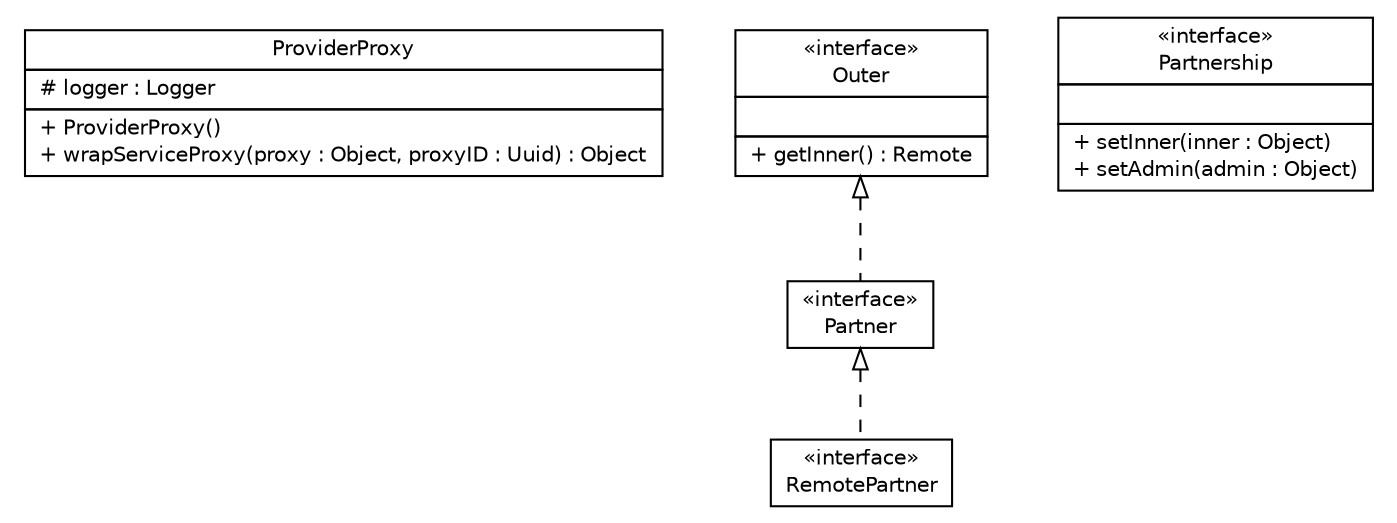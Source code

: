 #!/usr/local/bin/dot
#
# Class diagram 
# Generated by UMLGraph version R5_6 (http://www.umlgraph.org/)
#

digraph G {
	edge [fontname="Helvetica",fontsize=10,labelfontname="Helvetica",labelfontsize=10];
	node [fontname="Helvetica",fontsize=10,shape=plaintext];
	nodesep=0.25;
	ranksep=0.5;
	// sorcer.core.proxy.ProviderProxy
	c6499 [label=<<table title="sorcer.core.proxy.ProviderProxy" border="0" cellborder="1" cellspacing="0" cellpadding="2" port="p" href="./ProviderProxy.html">
		<tr><td><table border="0" cellspacing="0" cellpadding="1">
<tr><td align="center" balign="center"> ProviderProxy </td></tr>
		</table></td></tr>
		<tr><td><table border="0" cellspacing="0" cellpadding="1">
<tr><td align="left" balign="left"> # logger : Logger </td></tr>
		</table></td></tr>
		<tr><td><table border="0" cellspacing="0" cellpadding="1">
<tr><td align="left" balign="left"> + ProviderProxy() </td></tr>
<tr><td align="left" balign="left"> + wrapServiceProxy(proxy : Object, proxyID : Uuid) : Object </td></tr>
		</table></td></tr>
		</table>>, URL="./ProviderProxy.html", fontname="Helvetica", fontcolor="black", fontsize=10.0];
	// sorcer.core.proxy.Outer
	c6500 [label=<<table title="sorcer.core.proxy.Outer" border="0" cellborder="1" cellspacing="0" cellpadding="2" port="p" href="./Outer.html">
		<tr><td><table border="0" cellspacing="0" cellpadding="1">
<tr><td align="center" balign="center"> &#171;interface&#187; </td></tr>
<tr><td align="center" balign="center"> Outer </td></tr>
		</table></td></tr>
		<tr><td><table border="0" cellspacing="0" cellpadding="1">
<tr><td align="left" balign="left">  </td></tr>
		</table></td></tr>
		<tr><td><table border="0" cellspacing="0" cellpadding="1">
<tr><td align="left" balign="left"> + getInner() : Remote </td></tr>
		</table></td></tr>
		</table>>, URL="./Outer.html", fontname="Helvetica", fontcolor="black", fontsize=10.0];
	// sorcer.core.proxy.Partnership
	c6501 [label=<<table title="sorcer.core.proxy.Partnership" border="0" cellborder="1" cellspacing="0" cellpadding="2" port="p" href="./Partnership.html">
		<tr><td><table border="0" cellspacing="0" cellpadding="1">
<tr><td align="center" balign="center"> &#171;interface&#187; </td></tr>
<tr><td align="center" balign="center"> Partnership </td></tr>
		</table></td></tr>
		<tr><td><table border="0" cellspacing="0" cellpadding="1">
<tr><td align="left" balign="left">  </td></tr>
		</table></td></tr>
		<tr><td><table border="0" cellspacing="0" cellpadding="1">
<tr><td align="left" balign="left"> + setInner(inner : Object) </td></tr>
<tr><td align="left" balign="left"> + setAdmin(admin : Object) </td></tr>
		</table></td></tr>
		</table>>, URL="./Partnership.html", fontname="Helvetica", fontcolor="black", fontsize=10.0];
	// sorcer.core.proxy.Partner
	c6502 [label=<<table title="sorcer.core.proxy.Partner" border="0" cellborder="1" cellspacing="0" cellpadding="2" port="p" href="./Partner.html">
		<tr><td><table border="0" cellspacing="0" cellpadding="1">
<tr><td align="center" balign="center"> &#171;interface&#187; </td></tr>
<tr><td align="center" balign="center"> Partner </td></tr>
		</table></td></tr>
		</table>>, URL="./Partner.html", fontname="Helvetica", fontcolor="black", fontsize=10.0];
	// sorcer.core.proxy.RemotePartner
	c6503 [label=<<table title="sorcer.core.proxy.RemotePartner" border="0" cellborder="1" cellspacing="0" cellpadding="2" port="p" href="./RemotePartner.html">
		<tr><td><table border="0" cellspacing="0" cellpadding="1">
<tr><td align="center" balign="center"> &#171;interface&#187; </td></tr>
<tr><td align="center" balign="center"> RemotePartner </td></tr>
		</table></td></tr>
		</table>>, URL="./RemotePartner.html", fontname="Helvetica", fontcolor="black", fontsize=10.0];
	//sorcer.core.proxy.Partner implements sorcer.core.proxy.Outer
	c6500:p -> c6502:p [dir=back,arrowtail=empty,style=dashed];
	//sorcer.core.proxy.RemotePartner implements sorcer.core.proxy.Partner
	c6502:p -> c6503:p [dir=back,arrowtail=empty,style=dashed];
}

